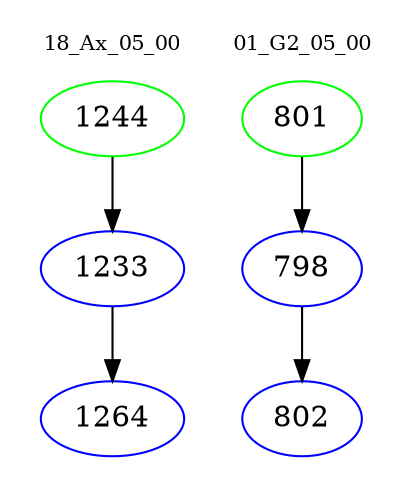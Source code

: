 digraph{
subgraph cluster_0 {
color = white
label = "18_Ax_05_00";
fontsize=10;
T0_1244 [label="1244", color="green"]
T0_1244 -> T0_1233 [color="black"]
T0_1233 [label="1233", color="blue"]
T0_1233 -> T0_1264 [color="black"]
T0_1264 [label="1264", color="blue"]
}
subgraph cluster_1 {
color = white
label = "01_G2_05_00";
fontsize=10;
T1_801 [label="801", color="green"]
T1_801 -> T1_798 [color="black"]
T1_798 [label="798", color="blue"]
T1_798 -> T1_802 [color="black"]
T1_802 [label="802", color="blue"]
}
}
